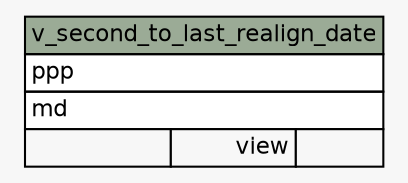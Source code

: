 // dot 2.2.1 on Windows 10 10.0
// SchemaSpy rev 590
digraph "v_second_to_last_realign_date" {
  graph [
    rankdir="RL"
    bgcolor="#f7f7f7"
    nodesep="0.18"
    ranksep="0.46"
    fontname="Helvetica"
    fontsize="11"
  ];
  node [
    fontname="Helvetica"
    fontsize="11"
    shape="plaintext"
  ];
  edge [
    arrowsize="0.8"
  ];
  "v_second_to_last_realign_date" [
    label=<
    <TABLE BORDER="0" CELLBORDER="1" CELLSPACING="0" BGCOLOR="#ffffff">
      <TR><TD COLSPAN="3" BGCOLOR="#9bab96" ALIGN="CENTER">v_second_to_last_realign_date</TD></TR>
      <TR><TD PORT="ppp" COLSPAN="3" ALIGN="LEFT">ppp</TD></TR>
      <TR><TD PORT="md" COLSPAN="3" ALIGN="LEFT">md</TD></TR>
      <TR><TD ALIGN="LEFT" BGCOLOR="#f7f7f7">  </TD><TD ALIGN="RIGHT" BGCOLOR="#f7f7f7">view</TD><TD ALIGN="RIGHT" BGCOLOR="#f7f7f7">  </TD></TR>
    </TABLE>>
    URL="tables/v_second_to_last_realign_date.html"
    tooltip="v_second_to_last_realign_date"
  ];
}
